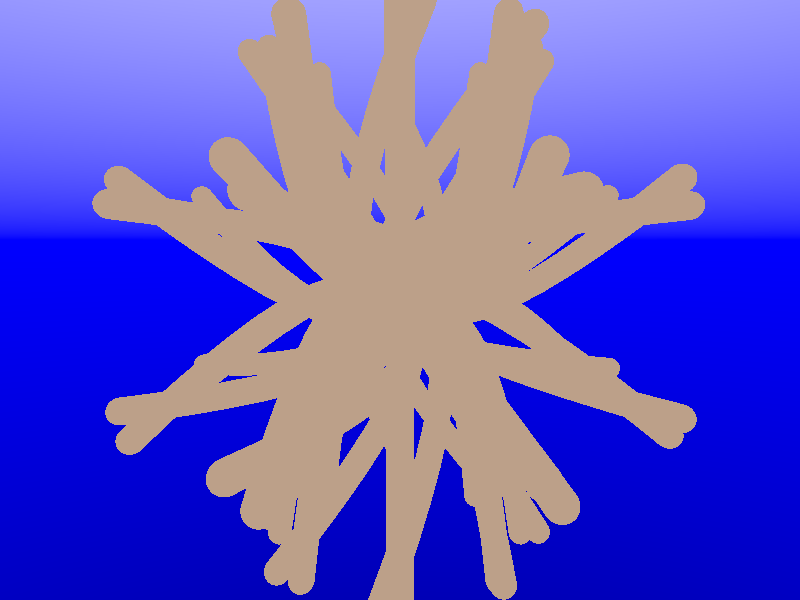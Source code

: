 // ==== Standard POV-Ray Includes ====
#include "colors.inc"	  // Standard Color definitions
#include "textures.inc"	  // Standard Texture definitions
#include "functions.inc"  // internal functions usable in user defined functions

// set a color of the background (sky)
// Create an infinite sphere around scene and allow any pigment on it

sky_sphere {
  pigment {
    gradient y
    color_map { [0.0 color rgb <0,0,0>] [ 0.5 color rgb<0,0,1>] [1.0 color White] }
    scale 2
    translate -1*y
  }
} 
           
                    
// perspective (default) camera
camera {
  location  <0.0, 2.0, -20.0>
  look_at   <0.0, 0.0,  0.0>
  right     x*image_width/image_height
}                 

// create a regular point light source
light_source {
  0*x                  // light's position (translated below)
  color rgb <1,1,1>    // light's color
  translate <-10, 10, -20>
}

light_source {
  0*x                  // light's position (translated below)
  color rgb <1,1,1>    // light's color
  translate <20, 30, 0>
}

      
#declare arm =
union
{
#declare joint = <0,0,0>;
#declare step = 0;
#while (step < 10)
	#declare delta = vnormalize(<1,1,step>);
  	cylinder {
    	joint,  
	    joint + delta,
	    0.4
	}      
	sphere
	{
		joint + delta,
		0.4		
	}
	#declare joint = joint + delta;
	#declare step = step + 1;   // increment our counter
#end       
}
 
      
union
{                    
	#declare xrot = 0;
	#while (xrot < 360)
		#declare xrot = xrot + 45;
		#declare yrot = 0;
		#while (yrot < 360)
		 	object { arm rotate<xrot, yrot,0> }
			#declare yrot = yrot + 45;		
		#end
	#end
	sphere { <0,0,0> 1	
}

texture { Gold_Nugget }	

}                       

